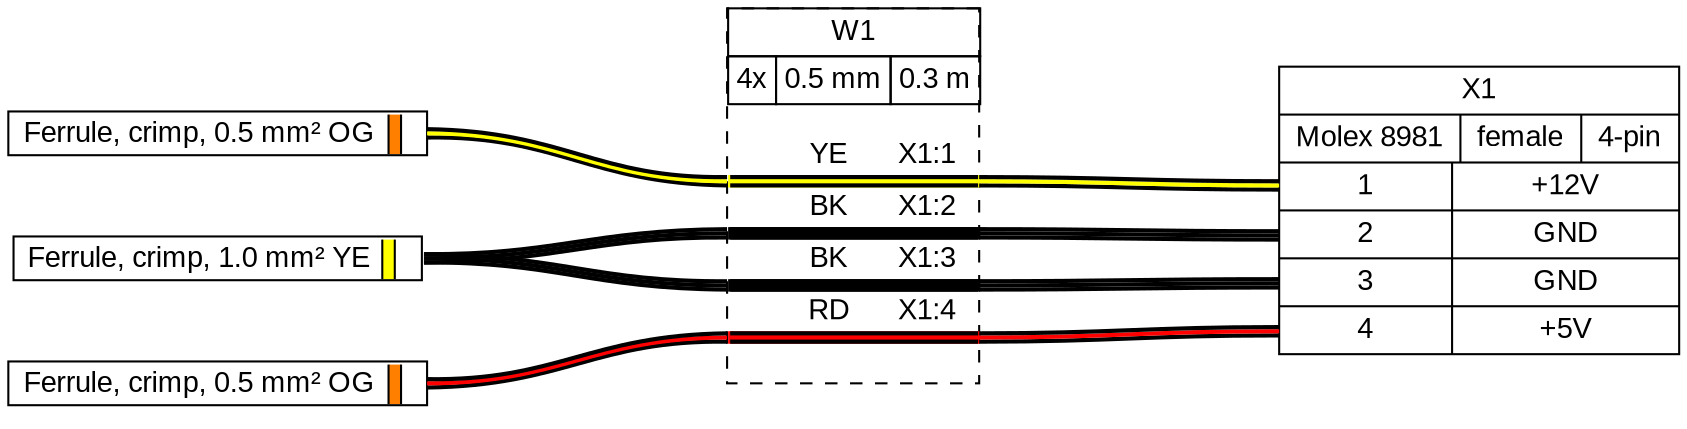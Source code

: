 graph {
// Graph generated by WireViz
// https://github.com/formatc1702/WireViz
	graph [bgcolor=white fontname=arial nodesep=0.33 rankdir=LR ranksep=2]
	node [fillcolor=white fontname=arial shape=record style=filled]
	edge [fontname=arial style=bold]
	X1 [label="X1|{Molex 8981|female|4-pin}|{{<p1l>1|<p2l>2|<p3l>3|<p4l>4}|{+12V|GND|GND|+5V}}"]
	F_10_1 [label=<

                <TABLE BORDER="1" CELLBORDER="0" CELLSPACING="0" CELLPADDING="2"><TR>
                <TD PORT="p1l"> Ferrule, crimp, 1.0 mm² YE </TD>
                <TD BGCOLOR="#FFFF00" BORDER="1" SIDES="LR" WIDTH="4"></TD>
                <TD PORT="p1r">  </TD>
                </TR></TABLE>


                > margin=0 orientation=180 shape=none style=filled]
	_F1 [label=<

                <TABLE BORDER="1" CELLBORDER="0" CELLSPACING="0" CELLPADDING="2"><TR>
                <TD PORT="p1l"> Ferrule, crimp, 0.5 mm² OG </TD>
                <TD BGCOLOR="#FF8000" BORDER="1" SIDES="LR" WIDTH="4"></TD>
                <TD PORT="p1r">  </TD>
                </TR></TABLE>


                > margin=0 orientation=180 shape=none style=filled]
	_F2 [label=<

                <TABLE BORDER="1" CELLBORDER="0" CELLSPACING="0" CELLPADDING="2"><TR>
                <TD PORT="p1l"> Ferrule, crimp, 0.5 mm² OG </TD>
                <TD BGCOLOR="#FF8000" BORDER="1" SIDES="LR" WIDTH="4"></TD>
                <TD PORT="p1r">  </TD>
                </TR></TABLE>


                > margin=0 orientation=180 shape=none style=filled]
	edge [color="#000000:#ffff00:#000000"]
	_F1:e -- W1:w1:w
	edge [color="#000000:#ff0000:#000000"]
	_F2:e -- W1:w4:w
	edge [color="#000000:#ffff00:#000000"]
	W1:w1:e -- X1:p1l:w
	edge [color="#000000:#000000:#000000"]
	W1:w2:e -- X1:p2l:w
	edge [color="#000000:#000000:#000000"]
	W1:w3:e -- X1:p3l:w
	edge [color="#000000:#ff0000:#000000"]
	W1:w4:e -- X1:p4l:w
	edge [color="#000000:#000000:#000000"]
	F_10_1:e -- W1:w2:w
	edge [color="#000000:#000000:#000000"]
	F_10_1:e -- W1:w3:w
	W1 [label=<<table border="0" cellspacing="0" cellpadding="0"><tr><td><table border="0" cellspacing="0" cellpadding="3" cellborder="1"><tr><td colspan="3">W1</td></tr><tr><td>4x</td><td>0.5 mm</td><td>0.3 m</td></tr></table></td></tr><tr><td>&nbsp;</td></tr><tr><td><table border="0" cellspacing="0" cellborder="0"><tr><td></td><td>YE</td><td>X1:1</td></tr><tr><td colspan="3" cellpadding="0" height="6" bgcolor="#ffff00" border="2" sides="tb" port="w1"></td></tr><tr><td></td><td>BK</td><td>X1:2</td></tr><tr><td colspan="3" cellpadding="0" height="6" bgcolor="#000000" border="2" sides="tb" port="w2"></td></tr><tr><td></td><td>BK</td><td>X1:3</td></tr><tr><td colspan="3" cellpadding="0" height="6" bgcolor="#000000" border="2" sides="tb" port="w3"></td></tr><tr><td></td><td>RD</td><td>X1:4</td></tr><tr><td colspan="3" cellpadding="0" height="6" bgcolor="#ff0000" border="2" sides="tb" port="w4"></td></tr><tr><td>&nbsp;</td></tr></table></td></tr></table>> fillcolor=white margin=0 shape=box style="filled,dashed"]
}
